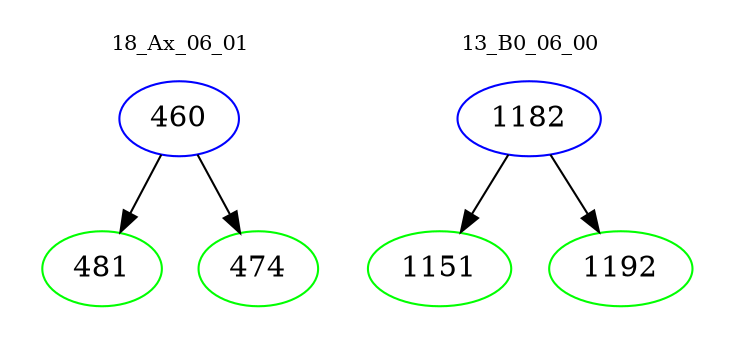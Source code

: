 digraph{
subgraph cluster_0 {
color = white
label = "18_Ax_06_01";
fontsize=10;
T0_460 [label="460", color="blue"]
T0_460 -> T0_481 [color="black"]
T0_481 [label="481", color="green"]
T0_460 -> T0_474 [color="black"]
T0_474 [label="474", color="green"]
}
subgraph cluster_1 {
color = white
label = "13_B0_06_00";
fontsize=10;
T1_1182 [label="1182", color="blue"]
T1_1182 -> T1_1151 [color="black"]
T1_1151 [label="1151", color="green"]
T1_1182 -> T1_1192 [color="black"]
T1_1192 [label="1192", color="green"]
}
}
